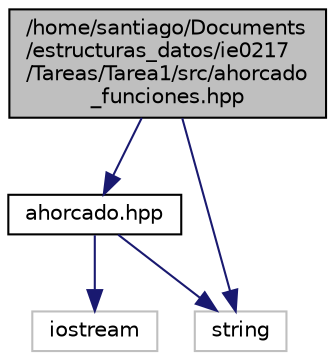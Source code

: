 digraph "/home/santiago/Documents/estructuras_datos/ie0217/Tareas/Tarea1/src/ahorcado_funciones.hpp"
{
 // LATEX_PDF_SIZE
  edge [fontname="Helvetica",fontsize="10",labelfontname="Helvetica",labelfontsize="10"];
  node [fontname="Helvetica",fontsize="10",shape=record];
  Node1 [label="/home/santiago/Documents\l/estructuras_datos/ie0217\l/Tareas/Tarea1/src/ahorcado\l_funciones.hpp",height=0.2,width=0.4,color="black", fillcolor="grey75", style="filled", fontcolor="black",tooltip="Header de las funciones utilizadas en el juego de ahorcado, representan las funciones internas y exte..."];
  Node1 -> Node2 [color="midnightblue",fontsize="10",style="solid",fontname="Helvetica"];
  Node2 [label="ahorcado.hpp",height=0.2,width=0.4,color="black", fillcolor="white", style="filled",URL="$ahorcado_8hpp.html",tooltip="Este es el header de el juego Ahorcado."];
  Node2 -> Node3 [color="midnightblue",fontsize="10",style="solid",fontname="Helvetica"];
  Node3 [label="iostream",height=0.2,width=0.4,color="grey75", fillcolor="white", style="filled",tooltip=" "];
  Node2 -> Node4 [color="midnightblue",fontsize="10",style="solid",fontname="Helvetica"];
  Node4 [label="string",height=0.2,width=0.4,color="grey75", fillcolor="white", style="filled",tooltip=" "];
  Node1 -> Node4 [color="midnightblue",fontsize="10",style="solid",fontname="Helvetica"];
}
